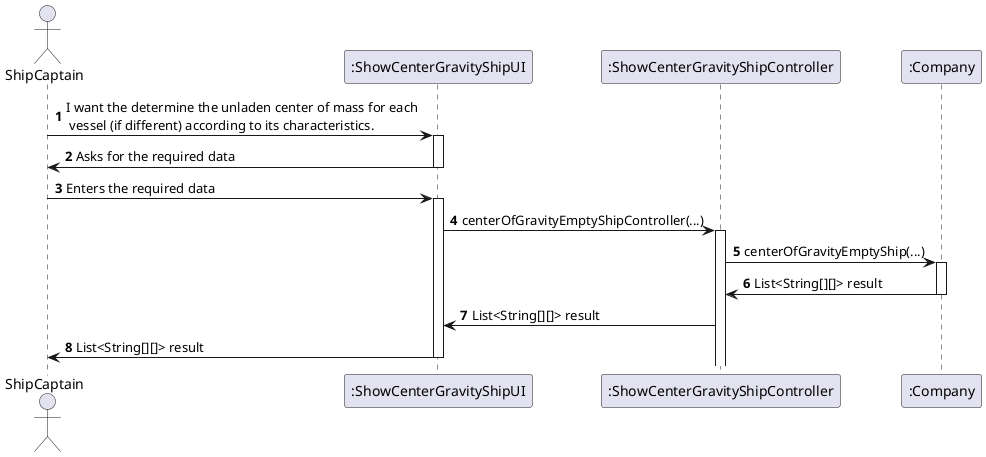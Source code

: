 @startuml
'https://plantuml.com/sequence-diagram

autonumber

actor       ShipCaptain             as SC
participant    ":ShowCenterGravityShipUI"         as UI
participant    ":ShowCenterGravityShipController" as CTRL
participant    ":Company"              as Company

SC -> UI :  I want the determine the unladen center of mass for each \n vessel (if different) according to its characteristics.
activate UI
UI -> SC : Asks for the required data
deactivate UI

SC -> UI : Enters the required data
activate UI
UI -> CTRL : centerOfGravityEmptyShipController(...)
activate CTRL

CTRL -> Company : centerOfGravityEmptyShip(...)
activate Company
Company -> CTRL : List<String[][]> result
deactivate Company

CTRL -> UI : List<String[][]> result
UI -> SC : List<String[][]> result
deactivate UI


@enduml